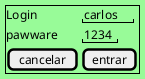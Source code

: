 @startsalt prueba
skinparam BackgroundColor palegreen
{+
Login | "carlos"
pawware | "1234"
[cancelar] | [entrar]


}





@enduml